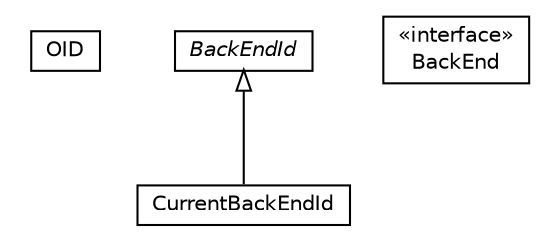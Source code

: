 #!/usr/local/bin/dot
#
# Class diagram 
# Generated by UMLGraph version 5.1 (http://www.umlgraph.org/)
#

digraph G {
	edge [fontname="Helvetica",fontsize=10,labelfontname="Helvetica",labelfontsize=10];
	node [fontname="Helvetica",fontsize=10,shape=plaintext];
	nodesep=0.25;
	ranksep=0.5;
	// pt.ist.fenixframework.backend.OID
	c3036 [label=<<table title="pt.ist.fenixframework.backend.OID" border="0" cellborder="1" cellspacing="0" cellpadding="2" port="p" href="./OID.html">
		<tr><td><table border="0" cellspacing="0" cellpadding="1">
<tr><td align="center" balign="center"> OID </td></tr>
		</table></td></tr>
		</table>>, fontname="Helvetica", fontcolor="black", fontsize=10.0];
	// pt.ist.fenixframework.backend.CurrentBackEndId
	c3037 [label=<<table title="pt.ist.fenixframework.backend.CurrentBackEndId" border="0" cellborder="1" cellspacing="0" cellpadding="2" port="p" href="./CurrentBackEndId.html">
		<tr><td><table border="0" cellspacing="0" cellpadding="1">
<tr><td align="center" balign="center"> CurrentBackEndId </td></tr>
		</table></td></tr>
		</table>>, fontname="Helvetica", fontcolor="black", fontsize=10.0];
	// pt.ist.fenixframework.backend.BackEndId
	c3038 [label=<<table title="pt.ist.fenixframework.backend.BackEndId" border="0" cellborder="1" cellspacing="0" cellpadding="2" port="p" href="./BackEndId.html">
		<tr><td><table border="0" cellspacing="0" cellpadding="1">
<tr><td align="center" balign="center"><font face="Helvetica-Oblique"> BackEndId </font></td></tr>
		</table></td></tr>
		</table>>, fontname="Helvetica", fontcolor="black", fontsize=10.0];
	// pt.ist.fenixframework.backend.BackEnd
	c3039 [label=<<table title="pt.ist.fenixframework.backend.BackEnd" border="0" cellborder="1" cellspacing="0" cellpadding="2" port="p" href="./BackEnd.html">
		<tr><td><table border="0" cellspacing="0" cellpadding="1">
<tr><td align="center" balign="center"> &#171;interface&#187; </td></tr>
<tr><td align="center" balign="center"> BackEnd </td></tr>
		</table></td></tr>
		</table>>, fontname="Helvetica", fontcolor="black", fontsize=10.0];
	//pt.ist.fenixframework.backend.CurrentBackEndId extends pt.ist.fenixframework.backend.BackEndId
	c3038:p -> c3037:p [dir=back,arrowtail=empty];
}

